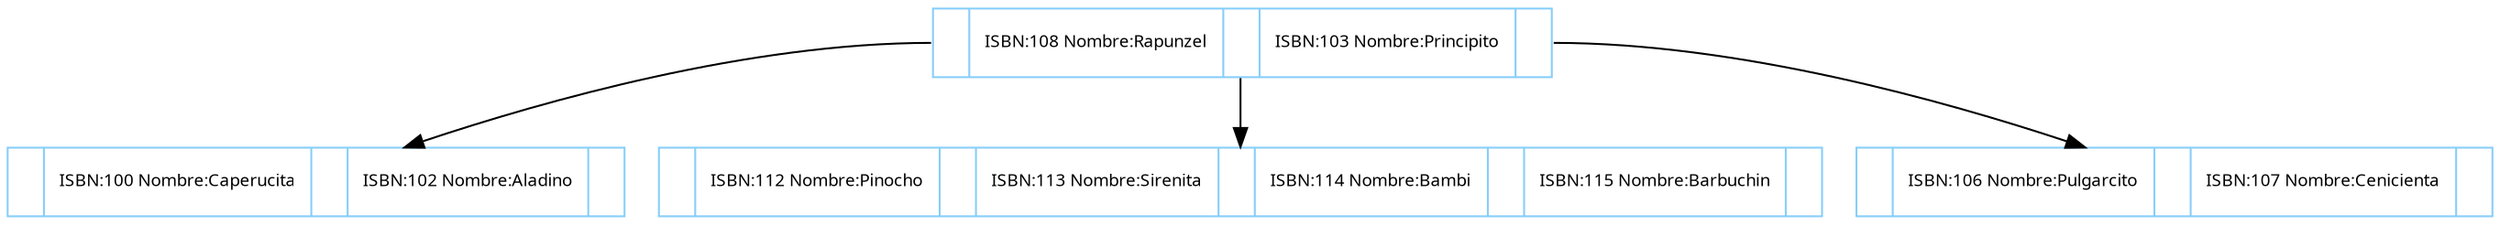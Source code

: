 digraph matriz{
 rankdir=TB;
node [ shape=ellipse fontsize=9 color= lightskyblue fontname = Verdana ];
edge [];
NodoRapunzel108[shape = record fillcolor= lightskyblue,label="<p0>|<cont1>ISBN:108    Nombre:Rapunzel|<p1>
|<cont2>ISBN:103    Nombre:Principito|<p2>
"];NodoCaperucita100[shape = record fillcolor= lightskyblue,label="<p0>|<cont1>ISBN:100    Nombre:Caperucita|<p1>
|<cont2>ISBN:102    Nombre:Aladino|<p2>
"];NodoPinocho112[shape = record fillcolor= lightskyblue,label="<p0>|<cont1>ISBN:112    Nombre:Pinocho|<p1>
|<cont2>ISBN:113    Nombre:Sirenita|<p2>
|<cont3>ISBN:114    Nombre:Bambi|<p3>
|<cont4>ISBN:115    Nombre:Barbuchin|<p4>
"];NodoPulgarcito106[shape = record fillcolor= lightskyblue,label="<p0>|<cont1>ISBN:106    Nombre:Pulgarcito|<p1>
|<cont2>ISBN:107    Nombre:Cenicienta|<p2>
"];NodoRapunzel108:p0->NodoCaperucita100[constraint=true];
NodoRapunzel108:p1->NodoPinocho112[constraint=true];
NodoRapunzel108:p2->NodoPulgarcito106[constraint=true];

}